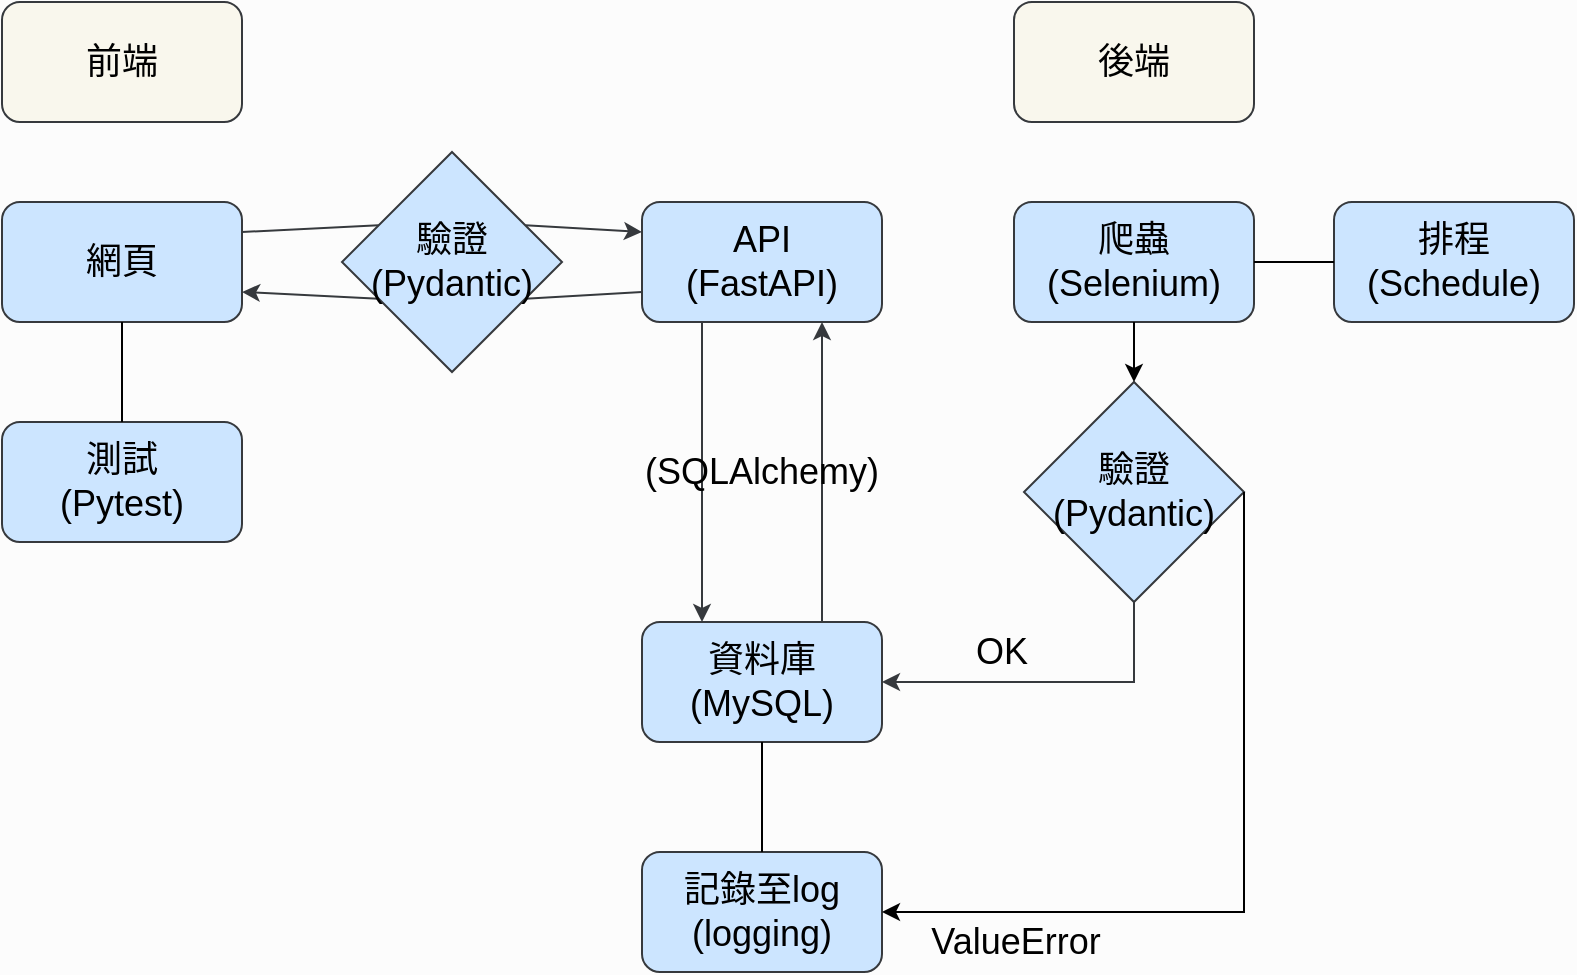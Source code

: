 <mxfile version="20.5.3" type="device"><diagram id="kMrssFYM3sWk5l_tzTLp" name="第 1 页"><mxGraphModel dx="1422" dy="706" grid="1" gridSize="10" guides="1" tooltips="1" connect="1" arrows="1" fold="1" page="1" pageScale="1" pageWidth="827" pageHeight="1169" background="#FCFCFC" math="0" shadow="0"><root><mxCell id="0"/><mxCell id="1" parent="0"/><mxCell id="Z0jLKQ4PWBmGrtpAfMGN-1" value="&lt;font style=&quot;font-size: 18px;&quot;&gt;前端&lt;/font&gt;" style="rounded=1;whiteSpace=wrap;html=1;fillColor=#f9f7ed;strokeColor=#36393d;" vertex="1" parent="1"><mxGeometry x="80" y="80" width="120" height="60" as="geometry"/></mxCell><mxCell id="Z0jLKQ4PWBmGrtpAfMGN-2" value="&lt;font style=&quot;font-size: 18px;&quot;&gt;後端&lt;/font&gt;" style="rounded=1;whiteSpace=wrap;html=1;fillColor=#f9f7ed;strokeColor=#36393d;" vertex="1" parent="1"><mxGeometry x="586" y="80" width="120" height="60" as="geometry"/></mxCell><mxCell id="Z0jLKQ4PWBmGrtpAfMGN-3" value="爬蟲(Selenium)" style="rounded=1;whiteSpace=wrap;html=1;fontSize=18;fillColor=#cce5ff;strokeColor=#36393d;" vertex="1" parent="1"><mxGeometry x="586" y="180" width="120" height="60" as="geometry"/></mxCell><mxCell id="Z0jLKQ4PWBmGrtpAfMGN-4" value="排程&lt;br&gt;(Schedule)" style="rounded=1;whiteSpace=wrap;html=1;fontSize=18;fillColor=#cce5ff;strokeColor=#36393d;" vertex="1" parent="1"><mxGeometry x="746" y="180" width="120" height="60" as="geometry"/></mxCell><mxCell id="Z0jLKQ4PWBmGrtpAfMGN-5" value="資料庫&lt;br&gt;(MySQL)" style="rounded=1;whiteSpace=wrap;html=1;fontSize=18;fillColor=#cce5ff;strokeColor=#36393d;" vertex="1" parent="1"><mxGeometry x="400" y="390" width="120" height="60" as="geometry"/></mxCell><mxCell id="Z0jLKQ4PWBmGrtpAfMGN-6" value="API&lt;br&gt;(FastAPI)" style="rounded=1;whiteSpace=wrap;html=1;fontSize=18;fillColor=#cce5ff;strokeColor=#36393d;" vertex="1" parent="1"><mxGeometry x="400" y="180" width="120" height="60" as="geometry"/></mxCell><mxCell id="Z0jLKQ4PWBmGrtpAfMGN-7" value="網頁" style="rounded=1;whiteSpace=wrap;html=1;fontSize=18;fillColor=#cce5ff;strokeColor=#36393d;" vertex="1" parent="1"><mxGeometry x="80" y="180" width="120" height="60" as="geometry"/></mxCell><mxCell id="Z0jLKQ4PWBmGrtpAfMGN-8" value="" style="endArrow=classic;html=1;rounded=0;fontSize=18;entryX=0.25;entryY=0;entryDx=0;entryDy=0;exitX=0.25;exitY=1;exitDx=0;exitDy=0;fillColor=#cce5ff;strokeColor=#36393d;" edge="1" parent="1" source="Z0jLKQ4PWBmGrtpAfMGN-6" target="Z0jLKQ4PWBmGrtpAfMGN-5"><mxGeometry width="50" height="50" relative="1" as="geometry"><mxPoint x="426" y="320" as="sourcePoint"/><mxPoint x="476" y="270" as="targetPoint"/></mxGeometry></mxCell><mxCell id="Z0jLKQ4PWBmGrtpAfMGN-9" value="" style="endArrow=classic;html=1;rounded=0;fontSize=18;entryX=0.75;entryY=1;entryDx=0;entryDy=0;exitX=0.75;exitY=0;exitDx=0;exitDy=0;fillColor=#cce5ff;strokeColor=#36393d;" edge="1" parent="1" source="Z0jLKQ4PWBmGrtpAfMGN-5" target="Z0jLKQ4PWBmGrtpAfMGN-6"><mxGeometry width="50" height="50" relative="1" as="geometry"><mxPoint x="536" y="310" as="sourcePoint"/><mxPoint x="586" y="260" as="targetPoint"/></mxGeometry></mxCell><mxCell id="Z0jLKQ4PWBmGrtpAfMGN-10" value="" style="endArrow=classic;html=1;rounded=0;fontSize=18;entryX=1;entryY=0.5;entryDx=0;entryDy=0;fillColor=#cce5ff;strokeColor=#36393d;startArrow=none;exitX=0.5;exitY=1;exitDx=0;exitDy=0;" edge="1" parent="1" source="Z0jLKQ4PWBmGrtpAfMGN-19" target="Z0jLKQ4PWBmGrtpAfMGN-5"><mxGeometry width="50" height="50" relative="1" as="geometry"><mxPoint x="650" y="420" as="sourcePoint"/><mxPoint x="796" y="300" as="targetPoint"/><Array as="points"><mxPoint x="646" y="420"/></Array></mxGeometry></mxCell><mxCell id="Z0jLKQ4PWBmGrtpAfMGN-11" value="" style="endArrow=classic;html=1;rounded=0;fontSize=18;exitX=1;exitY=0.25;exitDx=0;exitDy=0;entryX=0;entryY=0.25;entryDx=0;entryDy=0;fillColor=#cce5ff;strokeColor=#36393d;startArrow=none;" edge="1" parent="1" source="Z0jLKQ4PWBmGrtpAfMGN-16" target="Z0jLKQ4PWBmGrtpAfMGN-6"><mxGeometry width="50" height="50" relative="1" as="geometry"><mxPoint x="290" y="150" as="sourcePoint"/><mxPoint x="320" y="50" as="targetPoint"/></mxGeometry></mxCell><mxCell id="Z0jLKQ4PWBmGrtpAfMGN-12" value="" style="endArrow=classic;html=1;rounded=0;fontSize=18;entryX=1;entryY=0.75;entryDx=0;entryDy=0;exitX=0;exitY=0.75;exitDx=0;exitDy=0;fillColor=#cce5ff;strokeColor=#36393d;startArrow=none;" edge="1" parent="1" source="Z0jLKQ4PWBmGrtpAfMGN-16" target="Z0jLKQ4PWBmGrtpAfMGN-7"><mxGeometry width="50" height="50" relative="1" as="geometry"><mxPoint x="220" y="300" as="sourcePoint"/><mxPoint x="270" y="250" as="targetPoint"/></mxGeometry></mxCell><mxCell id="Z0jLKQ4PWBmGrtpAfMGN-13" value="" style="endArrow=none;html=1;rounded=0;fontSize=18;exitX=1;exitY=0.5;exitDx=0;exitDy=0;entryX=0;entryY=0.5;entryDx=0;entryDy=0;" edge="1" parent="1" source="Z0jLKQ4PWBmGrtpAfMGN-3" target="Z0jLKQ4PWBmGrtpAfMGN-4"><mxGeometry width="50" height="50" relative="1" as="geometry"><mxPoint x="786" y="310" as="sourcePoint"/><mxPoint x="836" y="260" as="targetPoint"/></mxGeometry></mxCell><mxCell id="Z0jLKQ4PWBmGrtpAfMGN-14" value="記錄至log&lt;br&gt;(logging)" style="rounded=1;whiteSpace=wrap;html=1;fontSize=18;fillColor=#cce5ff;strokeColor=#36393d;" vertex="1" parent="1"><mxGeometry x="400" y="505" width="120" height="60" as="geometry"/></mxCell><mxCell id="Z0jLKQ4PWBmGrtpAfMGN-17" value="" style="endArrow=none;html=1;rounded=0;fontSize=18;entryX=1;entryY=0.75;entryDx=0;entryDy=0;exitX=0;exitY=0.75;exitDx=0;exitDy=0;fillColor=#cce5ff;strokeColor=#36393d;" edge="1" parent="1" source="Z0jLKQ4PWBmGrtpAfMGN-6" target="Z0jLKQ4PWBmGrtpAfMGN-16"><mxGeometry width="50" height="50" relative="1" as="geometry"><mxPoint x="400" y="225" as="sourcePoint"/><mxPoint x="200" y="225" as="targetPoint"/></mxGeometry></mxCell><mxCell id="Z0jLKQ4PWBmGrtpAfMGN-16" value="驗證&lt;br&gt;(Pydantic)" style="rhombus;whiteSpace=wrap;html=1;fontSize=18;fillColor=#cce5ff;strokeColor=#36393d;" vertex="1" parent="1"><mxGeometry x="250" y="155" width="110" height="110" as="geometry"/></mxCell><mxCell id="Z0jLKQ4PWBmGrtpAfMGN-18" value="" style="endArrow=none;html=1;rounded=0;fontSize=18;exitX=1;exitY=0.25;exitDx=0;exitDy=0;entryX=0;entryY=0.25;entryDx=0;entryDy=0;fillColor=#cce5ff;strokeColor=#36393d;" edge="1" parent="1" source="Z0jLKQ4PWBmGrtpAfMGN-7" target="Z0jLKQ4PWBmGrtpAfMGN-16"><mxGeometry width="50" height="50" relative="1" as="geometry"><mxPoint x="200" y="195" as="sourcePoint"/><mxPoint x="400" y="195" as="targetPoint"/></mxGeometry></mxCell><mxCell id="Z0jLKQ4PWBmGrtpAfMGN-19" value="驗證&lt;br&gt;(Pydantic)" style="rhombus;whiteSpace=wrap;html=1;fontSize=18;fillColor=#cce5ff;strokeColor=#36393d;" vertex="1" parent="1"><mxGeometry x="591" y="270" width="110" height="110" as="geometry"/></mxCell><mxCell id="Z0jLKQ4PWBmGrtpAfMGN-22" value="" style="endArrow=classic;html=1;rounded=0;fontSize=18;entryX=0.5;entryY=0;entryDx=0;entryDy=0;exitX=0.5;exitY=1;exitDx=0;exitDy=0;" edge="1" parent="1" source="Z0jLKQ4PWBmGrtpAfMGN-3" target="Z0jLKQ4PWBmGrtpAfMGN-19"><mxGeometry width="50" height="50" relative="1" as="geometry"><mxPoint x="440" y="290" as="sourcePoint"/><mxPoint x="490" y="240" as="targetPoint"/></mxGeometry></mxCell><mxCell id="Z0jLKQ4PWBmGrtpAfMGN-23" value="OK" style="text;html=1;strokeColor=none;fillColor=none;align=center;verticalAlign=middle;whiteSpace=wrap;rounded=0;fontSize=18;" vertex="1" parent="1"><mxGeometry x="550" y="390" width="60" height="30" as="geometry"/></mxCell><mxCell id="Z0jLKQ4PWBmGrtpAfMGN-26" value="" style="endArrow=none;html=1;rounded=0;fontSize=18;entryX=0.5;entryY=1;entryDx=0;entryDy=0;exitX=0.5;exitY=0;exitDx=0;exitDy=0;" edge="1" parent="1" source="Z0jLKQ4PWBmGrtpAfMGN-14" target="Z0jLKQ4PWBmGrtpAfMGN-5"><mxGeometry width="50" height="50" relative="1" as="geometry"><mxPoint x="320" y="510" as="sourcePoint"/><mxPoint x="370" y="460" as="targetPoint"/></mxGeometry></mxCell><mxCell id="Z0jLKQ4PWBmGrtpAfMGN-27" value="" style="endArrow=classic;html=1;rounded=0;fontSize=18;exitX=1;exitY=0.5;exitDx=0;exitDy=0;entryX=1;entryY=0.5;entryDx=0;entryDy=0;" edge="1" parent="1" source="Z0jLKQ4PWBmGrtpAfMGN-19" target="Z0jLKQ4PWBmGrtpAfMGN-14"><mxGeometry width="50" height="50" relative="1" as="geometry"><mxPoint x="720" y="440" as="sourcePoint"/><mxPoint x="770" y="390" as="targetPoint"/><Array as="points"><mxPoint x="701" y="535"/></Array></mxGeometry></mxCell><mxCell id="Z0jLKQ4PWBmGrtpAfMGN-28" value="ValueError" style="text;html=1;strokeColor=none;fillColor=none;align=center;verticalAlign=middle;whiteSpace=wrap;rounded=0;fontSize=18;" vertex="1" parent="1"><mxGeometry x="557" y="535" width="60" height="30" as="geometry"/></mxCell><mxCell id="Z0jLKQ4PWBmGrtpAfMGN-36" value="(SQLAlchemy)" style="text;html=1;strokeColor=none;fillColor=none;align=center;verticalAlign=middle;whiteSpace=wrap;rounded=0;fontSize=18;" vertex="1" parent="1"><mxGeometry x="400" y="300" width="120" height="30" as="geometry"/></mxCell><mxCell id="Z0jLKQ4PWBmGrtpAfMGN-37" value="測試&lt;br&gt;(Pytest)" style="rounded=1;whiteSpace=wrap;html=1;fontSize=18;fillColor=#cce5ff;strokeColor=#36393d;" vertex="1" parent="1"><mxGeometry x="80" y="290" width="120" height="60" as="geometry"/></mxCell><mxCell id="Z0jLKQ4PWBmGrtpAfMGN-38" value="" style="endArrow=none;html=1;rounded=0;fontSize=18;entryX=0.5;entryY=1;entryDx=0;entryDy=0;exitX=0.5;exitY=0;exitDx=0;exitDy=0;" edge="1" parent="1" source="Z0jLKQ4PWBmGrtpAfMGN-37" target="Z0jLKQ4PWBmGrtpAfMGN-7"><mxGeometry width="50" height="50" relative="1" as="geometry"><mxPoint x="-170" y="360" as="sourcePoint"/><mxPoint x="-120" y="310" as="targetPoint"/></mxGeometry></mxCell></root></mxGraphModel></diagram></mxfile>